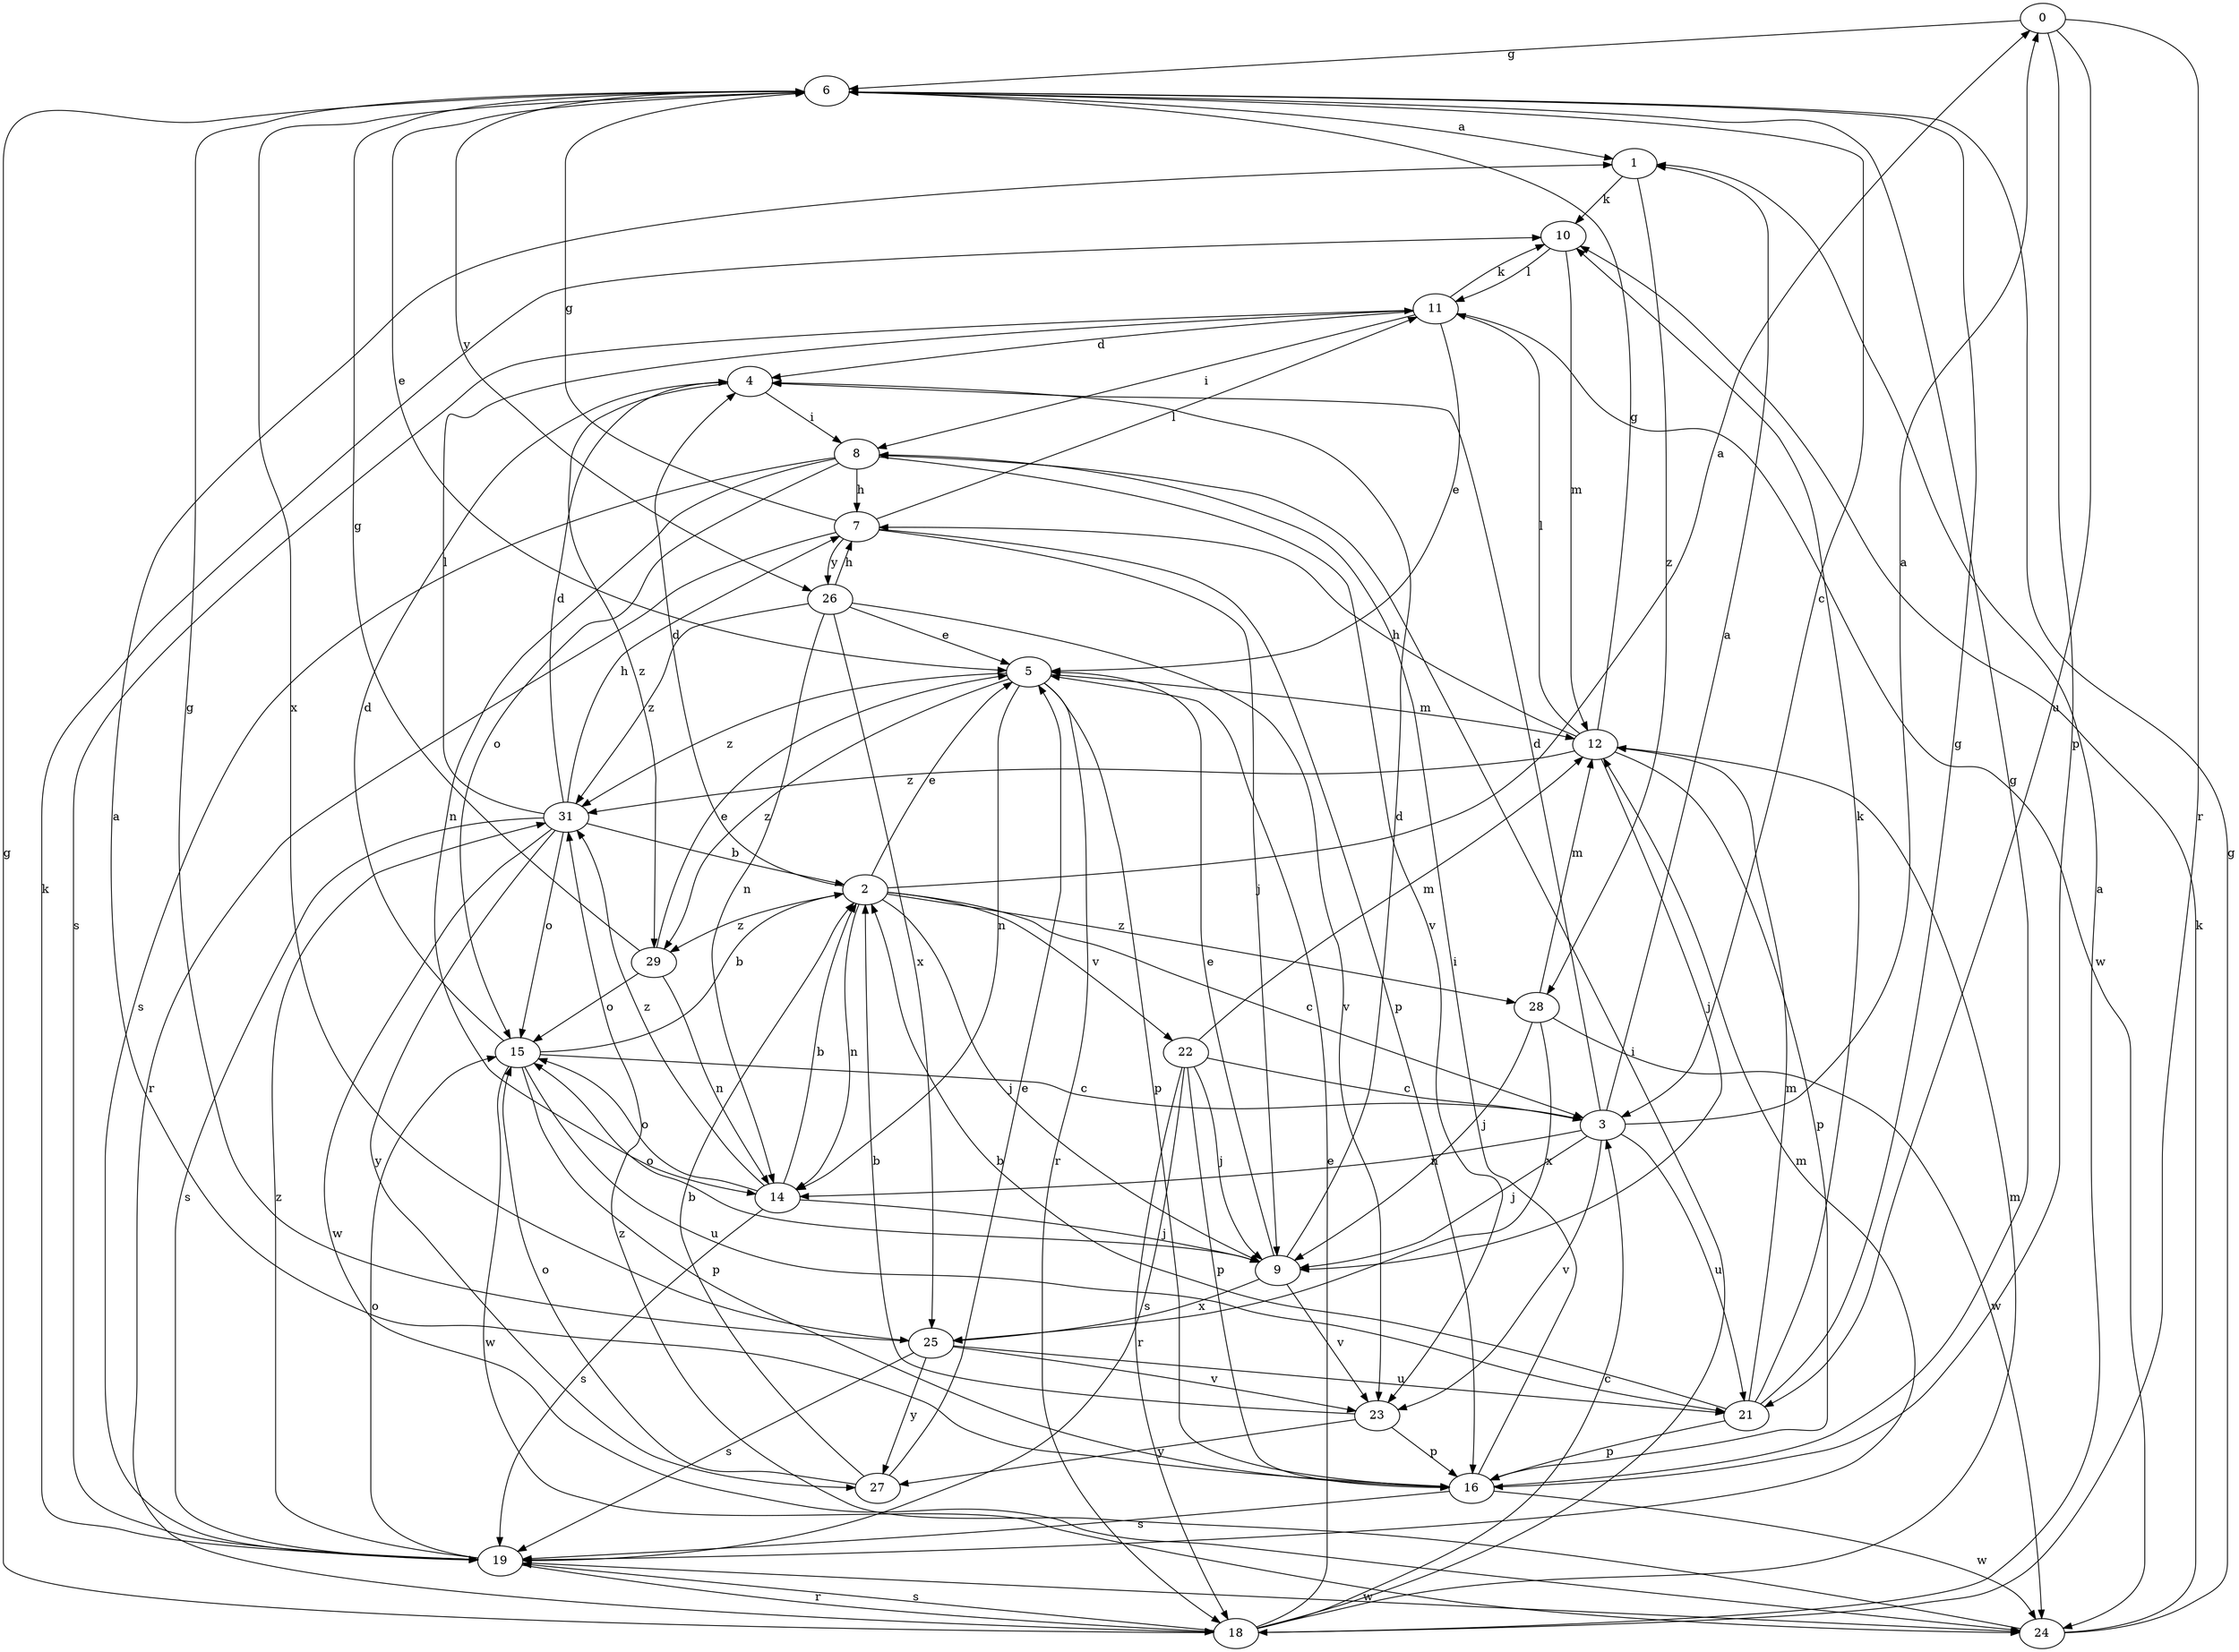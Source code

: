 strict digraph  {
0;
1;
2;
3;
4;
5;
6;
7;
8;
9;
10;
11;
12;
14;
15;
16;
18;
19;
21;
22;
23;
24;
25;
26;
27;
28;
29;
31;
0 -> 6  [label=g];
0 -> 16  [label=p];
0 -> 18  [label=r];
0 -> 21  [label=u];
1 -> 10  [label=k];
1 -> 28  [label=z];
2 -> 0  [label=a];
2 -> 3  [label=c];
2 -> 4  [label=d];
2 -> 5  [label=e];
2 -> 9  [label=j];
2 -> 14  [label=n];
2 -> 22  [label=v];
2 -> 28  [label=z];
2 -> 29  [label=z];
3 -> 0  [label=a];
3 -> 1  [label=a];
3 -> 4  [label=d];
3 -> 9  [label=j];
3 -> 14  [label=n];
3 -> 21  [label=u];
3 -> 23  [label=v];
4 -> 8  [label=i];
4 -> 29  [label=z];
5 -> 12  [label=m];
5 -> 14  [label=n];
5 -> 16  [label=p];
5 -> 18  [label=r];
5 -> 29  [label=z];
5 -> 31  [label=z];
6 -> 1  [label=a];
6 -> 3  [label=c];
6 -> 5  [label=e];
6 -> 25  [label=x];
6 -> 26  [label=y];
7 -> 6  [label=g];
7 -> 9  [label=j];
7 -> 11  [label=l];
7 -> 16  [label=p];
7 -> 18  [label=r];
7 -> 26  [label=y];
8 -> 7  [label=h];
8 -> 14  [label=n];
8 -> 15  [label=o];
8 -> 19  [label=s];
8 -> 23  [label=v];
9 -> 4  [label=d];
9 -> 5  [label=e];
9 -> 15  [label=o];
9 -> 23  [label=v];
9 -> 25  [label=x];
10 -> 11  [label=l];
10 -> 12  [label=m];
11 -> 4  [label=d];
11 -> 5  [label=e];
11 -> 8  [label=i];
11 -> 10  [label=k];
11 -> 19  [label=s];
11 -> 24  [label=w];
12 -> 6  [label=g];
12 -> 7  [label=h];
12 -> 9  [label=j];
12 -> 11  [label=l];
12 -> 16  [label=p];
12 -> 31  [label=z];
14 -> 2  [label=b];
14 -> 9  [label=j];
14 -> 15  [label=o];
14 -> 19  [label=s];
14 -> 31  [label=z];
15 -> 2  [label=b];
15 -> 3  [label=c];
15 -> 4  [label=d];
15 -> 16  [label=p];
15 -> 21  [label=u];
15 -> 24  [label=w];
16 -> 1  [label=a];
16 -> 6  [label=g];
16 -> 8  [label=i];
16 -> 19  [label=s];
16 -> 24  [label=w];
18 -> 1  [label=a];
18 -> 3  [label=c];
18 -> 5  [label=e];
18 -> 6  [label=g];
18 -> 8  [label=i];
18 -> 12  [label=m];
18 -> 19  [label=s];
19 -> 10  [label=k];
19 -> 12  [label=m];
19 -> 15  [label=o];
19 -> 18  [label=r];
19 -> 24  [label=w];
19 -> 31  [label=z];
21 -> 2  [label=b];
21 -> 6  [label=g];
21 -> 10  [label=k];
21 -> 12  [label=m];
21 -> 16  [label=p];
22 -> 3  [label=c];
22 -> 9  [label=j];
22 -> 12  [label=m];
22 -> 16  [label=p];
22 -> 18  [label=r];
22 -> 19  [label=s];
23 -> 2  [label=b];
23 -> 16  [label=p];
23 -> 27  [label=y];
24 -> 6  [label=g];
24 -> 10  [label=k];
24 -> 31  [label=z];
25 -> 6  [label=g];
25 -> 19  [label=s];
25 -> 21  [label=u];
25 -> 23  [label=v];
25 -> 27  [label=y];
26 -> 5  [label=e];
26 -> 7  [label=h];
26 -> 14  [label=n];
26 -> 23  [label=v];
26 -> 25  [label=x];
26 -> 31  [label=z];
27 -> 2  [label=b];
27 -> 5  [label=e];
27 -> 15  [label=o];
28 -> 9  [label=j];
28 -> 12  [label=m];
28 -> 24  [label=w];
28 -> 25  [label=x];
29 -> 5  [label=e];
29 -> 6  [label=g];
29 -> 14  [label=n];
29 -> 15  [label=o];
31 -> 2  [label=b];
31 -> 4  [label=d];
31 -> 7  [label=h];
31 -> 11  [label=l];
31 -> 15  [label=o];
31 -> 19  [label=s];
31 -> 24  [label=w];
31 -> 27  [label=y];
}
